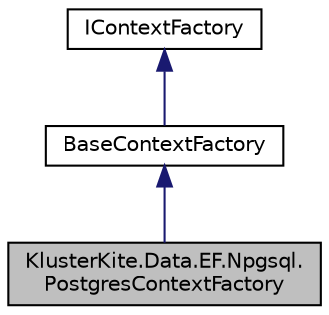 digraph "KlusterKite.Data.EF.Npgsql.PostgresContextFactory"
{
  edge [fontname="Helvetica",fontsize="10",labelfontname="Helvetica",labelfontsize="10"];
  node [fontname="Helvetica",fontsize="10",shape=record];
  Node0 [label="KlusterKite.Data.EF.Npgsql.\lPostgresContextFactory",height=0.2,width=0.4,color="black", fillcolor="grey75", style="filled", fontcolor="black"];
  Node1 -> Node0 [dir="back",color="midnightblue",fontsize="10",style="solid",fontname="Helvetica"];
  Node1 [label="BaseContextFactory",height=0.2,width=0.4,color="black", fillcolor="white", style="filled",URL="$class_kluster_kite_1_1_data_1_1_e_f_1_1_base_context_factory.html",tooltip="Base factory to create entity framework contexts "];
  Node2 -> Node1 [dir="back",color="midnightblue",fontsize="10",style="solid",fontname="Helvetica"];
  Node2 [label="IContextFactory",height=0.2,width=0.4,color="black", fillcolor="white", style="filled",URL="$interface_kluster_kite_1_1_data_1_1_e_f_1_1_i_context_factory.html",tooltip="Data context creation factory contract "];
}
